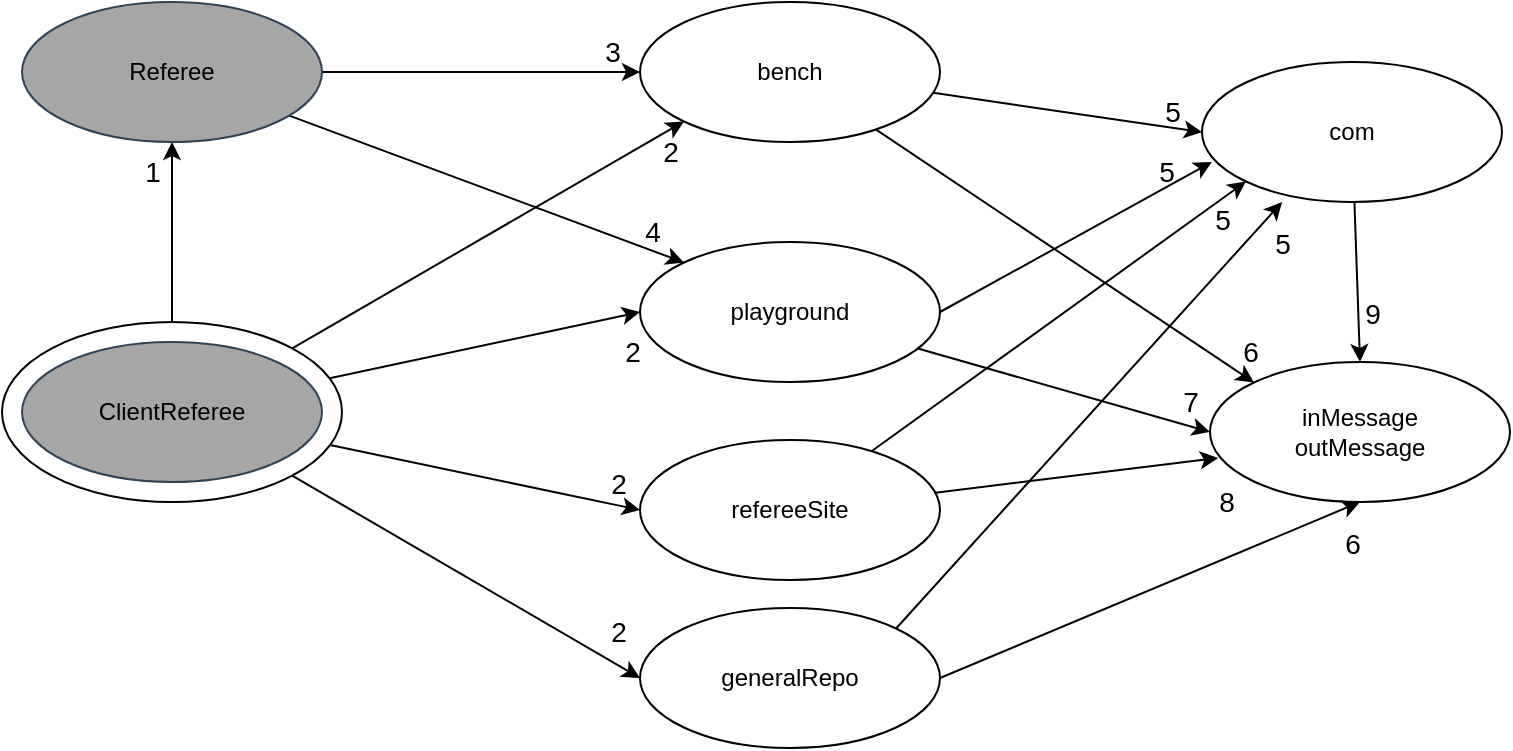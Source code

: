 <mxfile version="24.3.1" type="device">
  <diagram name="Page-1" id="8G-TDpBrZnWFRdwxH2hP">
    <mxGraphModel dx="1050" dy="558" grid="0" gridSize="10" guides="1" tooltips="1" connect="1" arrows="1" fold="1" page="1" pageScale="1" pageWidth="827" pageHeight="1169" math="0" shadow="0">
      <root>
        <mxCell id="0" />
        <mxCell id="1" parent="0" />
        <mxCell id="ctMj3vyAkk-ZHn5RQAny-15" style="rounded=0;orthogonalLoop=1;jettySize=auto;html=1;entryX=0.5;entryY=1;entryDx=0;entryDy=0;" parent="1" source="ctMj3vyAkk-ZHn5RQAny-1" target="ctMj3vyAkk-ZHn5RQAny-4" edge="1">
          <mxGeometry relative="1" as="geometry" />
        </mxCell>
        <mxCell id="ctMj3vyAkk-ZHn5RQAny-16" style="rounded=0;orthogonalLoop=1;jettySize=auto;html=1;exitX=1;exitY=0;exitDx=0;exitDy=0;entryX=0;entryY=1;entryDx=0;entryDy=0;" parent="1" source="ctMj3vyAkk-ZHn5RQAny-1" target="ctMj3vyAkk-ZHn5RQAny-6" edge="1">
          <mxGeometry relative="1" as="geometry" />
        </mxCell>
        <mxCell id="ctMj3vyAkk-ZHn5RQAny-17" style="rounded=0;orthogonalLoop=1;jettySize=auto;html=1;entryX=0;entryY=0.5;entryDx=0;entryDy=0;" parent="1" source="ctMj3vyAkk-ZHn5RQAny-1" target="ctMj3vyAkk-ZHn5RQAny-7" edge="1">
          <mxGeometry relative="1" as="geometry" />
        </mxCell>
        <mxCell id="1a3qa3QEZU3ZwUFXincs-4" style="rounded=0;orthogonalLoop=1;jettySize=auto;html=1;entryX=0;entryY=0.5;entryDx=0;entryDy=0;" edge="1" parent="1" source="ctMj3vyAkk-ZHn5RQAny-1" target="1a3qa3QEZU3ZwUFXincs-1">
          <mxGeometry relative="1" as="geometry" />
        </mxCell>
        <mxCell id="1a3qa3QEZU3ZwUFXincs-5" style="rounded=0;orthogonalLoop=1;jettySize=auto;html=1;exitX=1;exitY=1;exitDx=0;exitDy=0;entryX=0;entryY=0.5;entryDx=0;entryDy=0;" edge="1" parent="1" source="ctMj3vyAkk-ZHn5RQAny-1" target="1a3qa3QEZU3ZwUFXincs-2">
          <mxGeometry relative="1" as="geometry" />
        </mxCell>
        <mxCell id="ctMj3vyAkk-ZHn5RQAny-1" value="" style="ellipse;whiteSpace=wrap;html=1;" parent="1" vertex="1">
          <mxGeometry x="20" y="230" width="170" height="90" as="geometry" />
        </mxCell>
        <mxCell id="ctMj3vyAkk-ZHn5RQAny-2" value="&lt;font color=&quot;#000000&quot;&gt;ClientReferee&lt;/font&gt;" style="ellipse;whiteSpace=wrap;html=1;movable=1;resizable=1;rotatable=1;deletable=1;editable=1;locked=0;connectable=1;fillColor=#A6A6A6;fontColor=#ffffff;strokeColor=#314354;" parent="1" vertex="1">
          <mxGeometry x="30" y="240" width="150" height="70" as="geometry" />
        </mxCell>
        <mxCell id="ctMj3vyAkk-ZHn5RQAny-12" style="rounded=0;orthogonalLoop=1;jettySize=auto;html=1;entryX=0;entryY=0.5;entryDx=0;entryDy=0;" parent="1" source="ctMj3vyAkk-ZHn5RQAny-4" target="ctMj3vyAkk-ZHn5RQAny-6" edge="1">
          <mxGeometry relative="1" as="geometry" />
        </mxCell>
        <mxCell id="ctMj3vyAkk-ZHn5RQAny-19" style="rounded=0;orthogonalLoop=1;jettySize=auto;html=1;entryX=0;entryY=0;entryDx=0;entryDy=0;" parent="1" source="ctMj3vyAkk-ZHn5RQAny-4" target="ctMj3vyAkk-ZHn5RQAny-7" edge="1">
          <mxGeometry relative="1" as="geometry" />
        </mxCell>
        <mxCell id="ctMj3vyAkk-ZHn5RQAny-4" value="&lt;font color=&quot;#000000&quot;&gt;Referee&lt;/font&gt;" style="ellipse;whiteSpace=wrap;html=1;movable=1;resizable=1;rotatable=1;deletable=1;editable=1;locked=0;connectable=1;fillColor=#A6A6A6;fontColor=#ffffff;strokeColor=#314354;" parent="1" vertex="1">
          <mxGeometry x="30" y="70" width="150" height="70" as="geometry" />
        </mxCell>
        <mxCell id="ctMj3vyAkk-ZHn5RQAny-13" style="rounded=0;orthogonalLoop=1;jettySize=auto;html=1;entryX=0;entryY=0.5;entryDx=0;entryDy=0;" parent="1" source="ctMj3vyAkk-ZHn5RQAny-6" target="ctMj3vyAkk-ZHn5RQAny-9" edge="1">
          <mxGeometry relative="1" as="geometry" />
        </mxCell>
        <mxCell id="ctMj3vyAkk-ZHn5RQAny-24" style="rounded=0;orthogonalLoop=1;jettySize=auto;html=1;entryX=0;entryY=0;entryDx=0;entryDy=0;" parent="1" source="ctMj3vyAkk-ZHn5RQAny-6" target="ctMj3vyAkk-ZHn5RQAny-10" edge="1">
          <mxGeometry relative="1" as="geometry" />
        </mxCell>
        <mxCell id="ctMj3vyAkk-ZHn5RQAny-6" value="bench" style="ellipse;whiteSpace=wrap;html=1;movable=1;resizable=1;rotatable=1;deletable=1;editable=1;locked=0;connectable=1;" parent="1" vertex="1">
          <mxGeometry x="339" y="70" width="150" height="70" as="geometry" />
        </mxCell>
        <mxCell id="ctMj3vyAkk-ZHn5RQAny-25" style="rounded=0;orthogonalLoop=1;jettySize=auto;html=1;entryX=0;entryY=0.5;entryDx=0;entryDy=0;" parent="1" source="ctMj3vyAkk-ZHn5RQAny-7" target="ctMj3vyAkk-ZHn5RQAny-10" edge="1">
          <mxGeometry relative="1" as="geometry" />
        </mxCell>
        <mxCell id="ctMj3vyAkk-ZHn5RQAny-7" value="playground" style="ellipse;whiteSpace=wrap;html=1;movable=1;resizable=1;rotatable=1;deletable=1;editable=1;locked=0;connectable=1;" parent="1" vertex="1">
          <mxGeometry x="339" y="190" width="150" height="70" as="geometry" />
        </mxCell>
        <mxCell id="ctMj3vyAkk-ZHn5RQAny-14" style="rounded=0;orthogonalLoop=1;jettySize=auto;html=1;entryX=0.5;entryY=0;entryDx=0;entryDy=0;" parent="1" source="ctMj3vyAkk-ZHn5RQAny-9" target="ctMj3vyAkk-ZHn5RQAny-10" edge="1">
          <mxGeometry relative="1" as="geometry" />
        </mxCell>
        <mxCell id="ctMj3vyAkk-ZHn5RQAny-9" value="com" style="ellipse;whiteSpace=wrap;html=1;movable=1;resizable=1;rotatable=1;deletable=1;editable=1;locked=0;connectable=1;" parent="1" vertex="1">
          <mxGeometry x="620" y="100" width="150" height="70" as="geometry" />
        </mxCell>
        <mxCell id="ctMj3vyAkk-ZHn5RQAny-10" value="&lt;div&gt;inMessage&lt;/div&gt;&lt;div&gt;outMessage&lt;br&gt;&lt;/div&gt;" style="ellipse;whiteSpace=wrap;html=1;movable=1;resizable=1;rotatable=1;deletable=1;editable=1;locked=0;connectable=1;" parent="1" vertex="1">
          <mxGeometry x="624" y="250" width="150" height="70" as="geometry" />
        </mxCell>
        <mxCell id="ctMj3vyAkk-ZHn5RQAny-23" style="rounded=0;orthogonalLoop=1;jettySize=auto;html=1;exitX=1;exitY=0.5;exitDx=0;exitDy=0;entryX=0.033;entryY=0.714;entryDx=0;entryDy=0;entryPerimeter=0;" parent="1" source="ctMj3vyAkk-ZHn5RQAny-7" target="ctMj3vyAkk-ZHn5RQAny-9" edge="1">
          <mxGeometry relative="1" as="geometry" />
        </mxCell>
        <mxCell id="ctMj3vyAkk-ZHn5RQAny-27" value="&lt;font style=&quot;font-size: 14px;&quot;&gt;1&lt;/font&gt;" style="text;html=1;align=center;verticalAlign=middle;resizable=0;points=[];autosize=1;strokeColor=none;fillColor=none;" parent="1" vertex="1">
          <mxGeometry x="80" y="140" width="30" height="30" as="geometry" />
        </mxCell>
        <mxCell id="ctMj3vyAkk-ZHn5RQAny-31" value="&lt;font style=&quot;font-size: 14px;&quot;&gt;2&lt;/font&gt;" style="text;html=1;align=center;verticalAlign=middle;resizable=0;points=[];autosize=1;strokeColor=none;fillColor=none;" parent="1" vertex="1">
          <mxGeometry x="339" y="130" width="30" height="30" as="geometry" />
        </mxCell>
        <mxCell id="ctMj3vyAkk-ZHn5RQAny-33" value="&lt;font style=&quot;font-size: 14px;&quot;&gt;2&lt;/font&gt;" style="text;html=1;align=center;verticalAlign=middle;resizable=0;points=[];autosize=1;strokeColor=none;fillColor=none;" parent="1" vertex="1">
          <mxGeometry x="320" y="230" width="30" height="30" as="geometry" />
        </mxCell>
        <mxCell id="ctMj3vyAkk-ZHn5RQAny-35" value="&lt;font style=&quot;font-size: 14px;&quot;&gt;3&lt;/font&gt;" style="text;html=1;align=center;verticalAlign=middle;resizable=0;points=[];autosize=1;strokeColor=none;fillColor=none;" parent="1" vertex="1">
          <mxGeometry x="310" y="80" width="30" height="30" as="geometry" />
        </mxCell>
        <mxCell id="ctMj3vyAkk-ZHn5RQAny-36" value="&lt;font style=&quot;font-size: 14px;&quot;&gt;4&lt;/font&gt;" style="text;html=1;align=center;verticalAlign=middle;resizable=0;points=[];autosize=1;strokeColor=none;fillColor=none;" parent="1" vertex="1">
          <mxGeometry x="330" y="170" width="30" height="30" as="geometry" />
        </mxCell>
        <mxCell id="ctMj3vyAkk-ZHn5RQAny-38" value="&lt;font style=&quot;font-size: 14px;&quot;&gt;5&lt;/font&gt;" style="text;html=1;align=center;verticalAlign=middle;resizable=0;points=[];autosize=1;strokeColor=none;fillColor=none;" parent="1" vertex="1">
          <mxGeometry x="590" y="110" width="30" height="30" as="geometry" />
        </mxCell>
        <mxCell id="ctMj3vyAkk-ZHn5RQAny-41" value="&lt;font style=&quot;font-size: 14px;&quot;&gt;5&lt;/font&gt;" style="text;html=1;align=center;verticalAlign=middle;resizable=0;points=[];autosize=1;strokeColor=none;fillColor=none;" parent="1" vertex="1">
          <mxGeometry x="587" y="140" width="30" height="30" as="geometry" />
        </mxCell>
        <mxCell id="ctMj3vyAkk-ZHn5RQAny-43" value="&lt;font style=&quot;font-size: 14px;&quot;&gt;6&lt;/font&gt;" style="text;html=1;align=center;verticalAlign=middle;resizable=0;points=[];autosize=1;strokeColor=none;fillColor=none;" parent="1" vertex="1">
          <mxGeometry x="629" y="230" width="30" height="30" as="geometry" />
        </mxCell>
        <mxCell id="ctMj3vyAkk-ZHn5RQAny-44" value="7" style="text;html=1;align=center;verticalAlign=middle;resizable=0;points=[];autosize=1;strokeColor=none;fillColor=none;fontSize=14;" parent="1" vertex="1">
          <mxGeometry x="599" y="255" width="30" height="30" as="geometry" />
        </mxCell>
        <mxCell id="ctMj3vyAkk-ZHn5RQAny-47" value="9" style="text;html=1;align=center;verticalAlign=middle;resizable=0;points=[];autosize=1;strokeColor=none;fillColor=none;fontSize=14;" parent="1" vertex="1">
          <mxGeometry x="692" y="211" width="26" height="29" as="geometry" />
        </mxCell>
        <mxCell id="1a3qa3QEZU3ZwUFXincs-8" style="rounded=0;orthogonalLoop=1;jettySize=auto;html=1;entryX=0;entryY=1;entryDx=0;entryDy=0;" edge="1" parent="1" source="1a3qa3QEZU3ZwUFXincs-1" target="ctMj3vyAkk-ZHn5RQAny-9">
          <mxGeometry relative="1" as="geometry" />
        </mxCell>
        <mxCell id="1a3qa3QEZU3ZwUFXincs-12" style="rounded=0;orthogonalLoop=1;jettySize=auto;html=1;entryX=0.027;entryY=0.686;entryDx=0;entryDy=0;entryPerimeter=0;" edge="1" parent="1" source="1a3qa3QEZU3ZwUFXincs-1" target="ctMj3vyAkk-ZHn5RQAny-10">
          <mxGeometry relative="1" as="geometry" />
        </mxCell>
        <mxCell id="1a3qa3QEZU3ZwUFXincs-1" value="&lt;font color=&quot;#000000&quot;&gt;refereeSite&lt;/font&gt;" style="ellipse;whiteSpace=wrap;html=1;movable=1;resizable=1;rotatable=1;deletable=1;editable=1;locked=0;connectable=1;" vertex="1" parent="1">
          <mxGeometry x="339" y="289" width="150" height="70" as="geometry" />
        </mxCell>
        <mxCell id="1a3qa3QEZU3ZwUFXincs-10" style="rounded=0;orthogonalLoop=1;jettySize=auto;html=1;entryX=0.5;entryY=1;entryDx=0;entryDy=0;exitX=1;exitY=0.5;exitDx=0;exitDy=0;" edge="1" parent="1" source="1a3qa3QEZU3ZwUFXincs-2" target="ctMj3vyAkk-ZHn5RQAny-10">
          <mxGeometry relative="1" as="geometry" />
        </mxCell>
        <mxCell id="1a3qa3QEZU3ZwUFXincs-2" value="generalRepo" style="ellipse;whiteSpace=wrap;html=1;movable=1;resizable=1;rotatable=1;deletable=1;editable=1;locked=0;connectable=1;" vertex="1" parent="1">
          <mxGeometry x="339" y="373" width="150" height="70" as="geometry" />
        </mxCell>
        <mxCell id="1a3qa3QEZU3ZwUFXincs-6" value="&lt;font style=&quot;font-size: 14px;&quot;&gt;2&lt;/font&gt;" style="text;html=1;align=center;verticalAlign=middle;resizable=0;points=[];autosize=1;strokeColor=none;fillColor=none;" vertex="1" parent="1">
          <mxGeometry x="313" y="370" width="30" height="30" as="geometry" />
        </mxCell>
        <mxCell id="1a3qa3QEZU3ZwUFXincs-7" value="&lt;font style=&quot;font-size: 14px;&quot;&gt;2&lt;/font&gt;" style="text;html=1;align=center;verticalAlign=middle;resizable=0;points=[];autosize=1;strokeColor=none;fillColor=none;" vertex="1" parent="1">
          <mxGeometry x="313" y="296" width="30" height="30" as="geometry" />
        </mxCell>
        <mxCell id="1a3qa3QEZU3ZwUFXincs-9" style="rounded=0;orthogonalLoop=1;jettySize=auto;html=1;exitX=1;exitY=0;exitDx=0;exitDy=0;entryX=0.267;entryY=1;entryDx=0;entryDy=0;entryPerimeter=0;" edge="1" parent="1" source="1a3qa3QEZU3ZwUFXincs-2" target="ctMj3vyAkk-ZHn5RQAny-9">
          <mxGeometry relative="1" as="geometry" />
        </mxCell>
        <mxCell id="1a3qa3QEZU3ZwUFXincs-11" value="8" style="text;html=1;align=center;verticalAlign=middle;resizable=0;points=[];autosize=1;strokeColor=none;fillColor=none;fontSize=14;" vertex="1" parent="1">
          <mxGeometry x="617" y="305" width="30" height="30" as="geometry" />
        </mxCell>
        <mxCell id="1a3qa3QEZU3ZwUFXincs-14" value="&lt;font style=&quot;font-size: 14px;&quot;&gt;6&lt;/font&gt;" style="text;html=1;align=center;verticalAlign=middle;resizable=0;points=[];autosize=1;strokeColor=none;fillColor=none;" vertex="1" parent="1">
          <mxGeometry x="680" y="326" width="30" height="30" as="geometry" />
        </mxCell>
        <mxCell id="1a3qa3QEZU3ZwUFXincs-15" value="&lt;font style=&quot;font-size: 14px;&quot;&gt;5&lt;/font&gt;" style="text;html=1;align=center;verticalAlign=middle;resizable=0;points=[];autosize=1;strokeColor=none;fillColor=none;" vertex="1" parent="1">
          <mxGeometry x="645" y="176" width="30" height="30" as="geometry" />
        </mxCell>
        <mxCell id="1a3qa3QEZU3ZwUFXincs-16" value="&lt;font style=&quot;font-size: 14px;&quot;&gt;5&lt;/font&gt;" style="text;html=1;align=center;verticalAlign=middle;resizable=0;points=[];autosize=1;strokeColor=none;fillColor=none;" vertex="1" parent="1">
          <mxGeometry x="615" y="164" width="30" height="30" as="geometry" />
        </mxCell>
      </root>
    </mxGraphModel>
  </diagram>
</mxfile>
